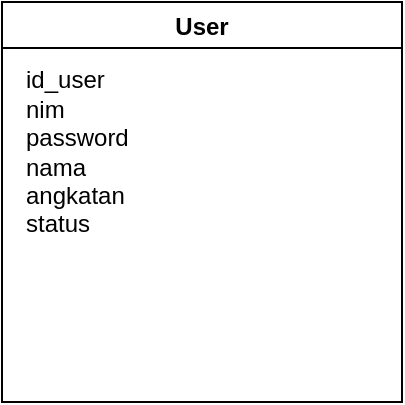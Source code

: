 <mxfile version="20.2.4" type="github">
  <diagram id="C5RBs43oDa-KdzZeNtuy" name="Page-1">
    <mxGraphModel dx="599" dy="332" grid="1" gridSize="10" guides="1" tooltips="1" connect="1" arrows="1" fold="1" page="1" pageScale="1" pageWidth="827" pageHeight="1169" math="0" shadow="0">
      <root>
        <mxCell id="WIyWlLk6GJQsqaUBKTNV-0" />
        <mxCell id="WIyWlLk6GJQsqaUBKTNV-1" parent="WIyWlLk6GJQsqaUBKTNV-0" />
        <mxCell id="ilKIDcpZkOctN-f81Po_-0" value="User" style="swimlane;" vertex="1" parent="WIyWlLk6GJQsqaUBKTNV-1">
          <mxGeometry x="60" y="170" width="200" height="200" as="geometry" />
        </mxCell>
        <mxCell id="ilKIDcpZkOctN-f81Po_-2" value="id_user&lt;br&gt;nim&lt;br&gt;password&lt;br&gt;nama&lt;br&gt;angkatan&lt;br&gt;status" style="text;html=1;align=left;verticalAlign=middle;resizable=0;points=[];autosize=1;strokeColor=none;fillColor=none;" vertex="1" parent="ilKIDcpZkOctN-f81Po_-0">
          <mxGeometry x="10" y="25" width="70" height="100" as="geometry" />
        </mxCell>
      </root>
    </mxGraphModel>
  </diagram>
</mxfile>
